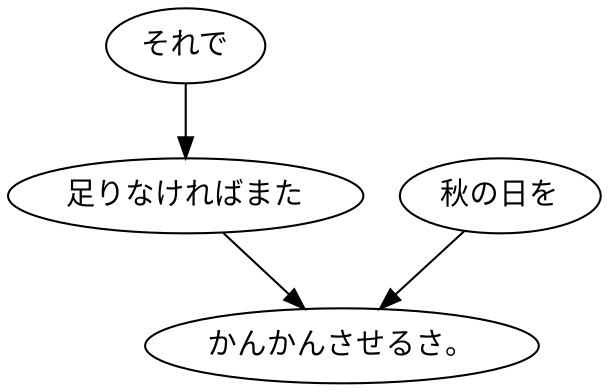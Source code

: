 digraph graph8100 {
	node0 [label="それで"];
	node1 [label="足りなければまた"];
	node2 [label="秋の日を"];
	node3 [label="かんかんさせるさ。"];
	node0 -> node1;
	node1 -> node3;
	node2 -> node3;
}
